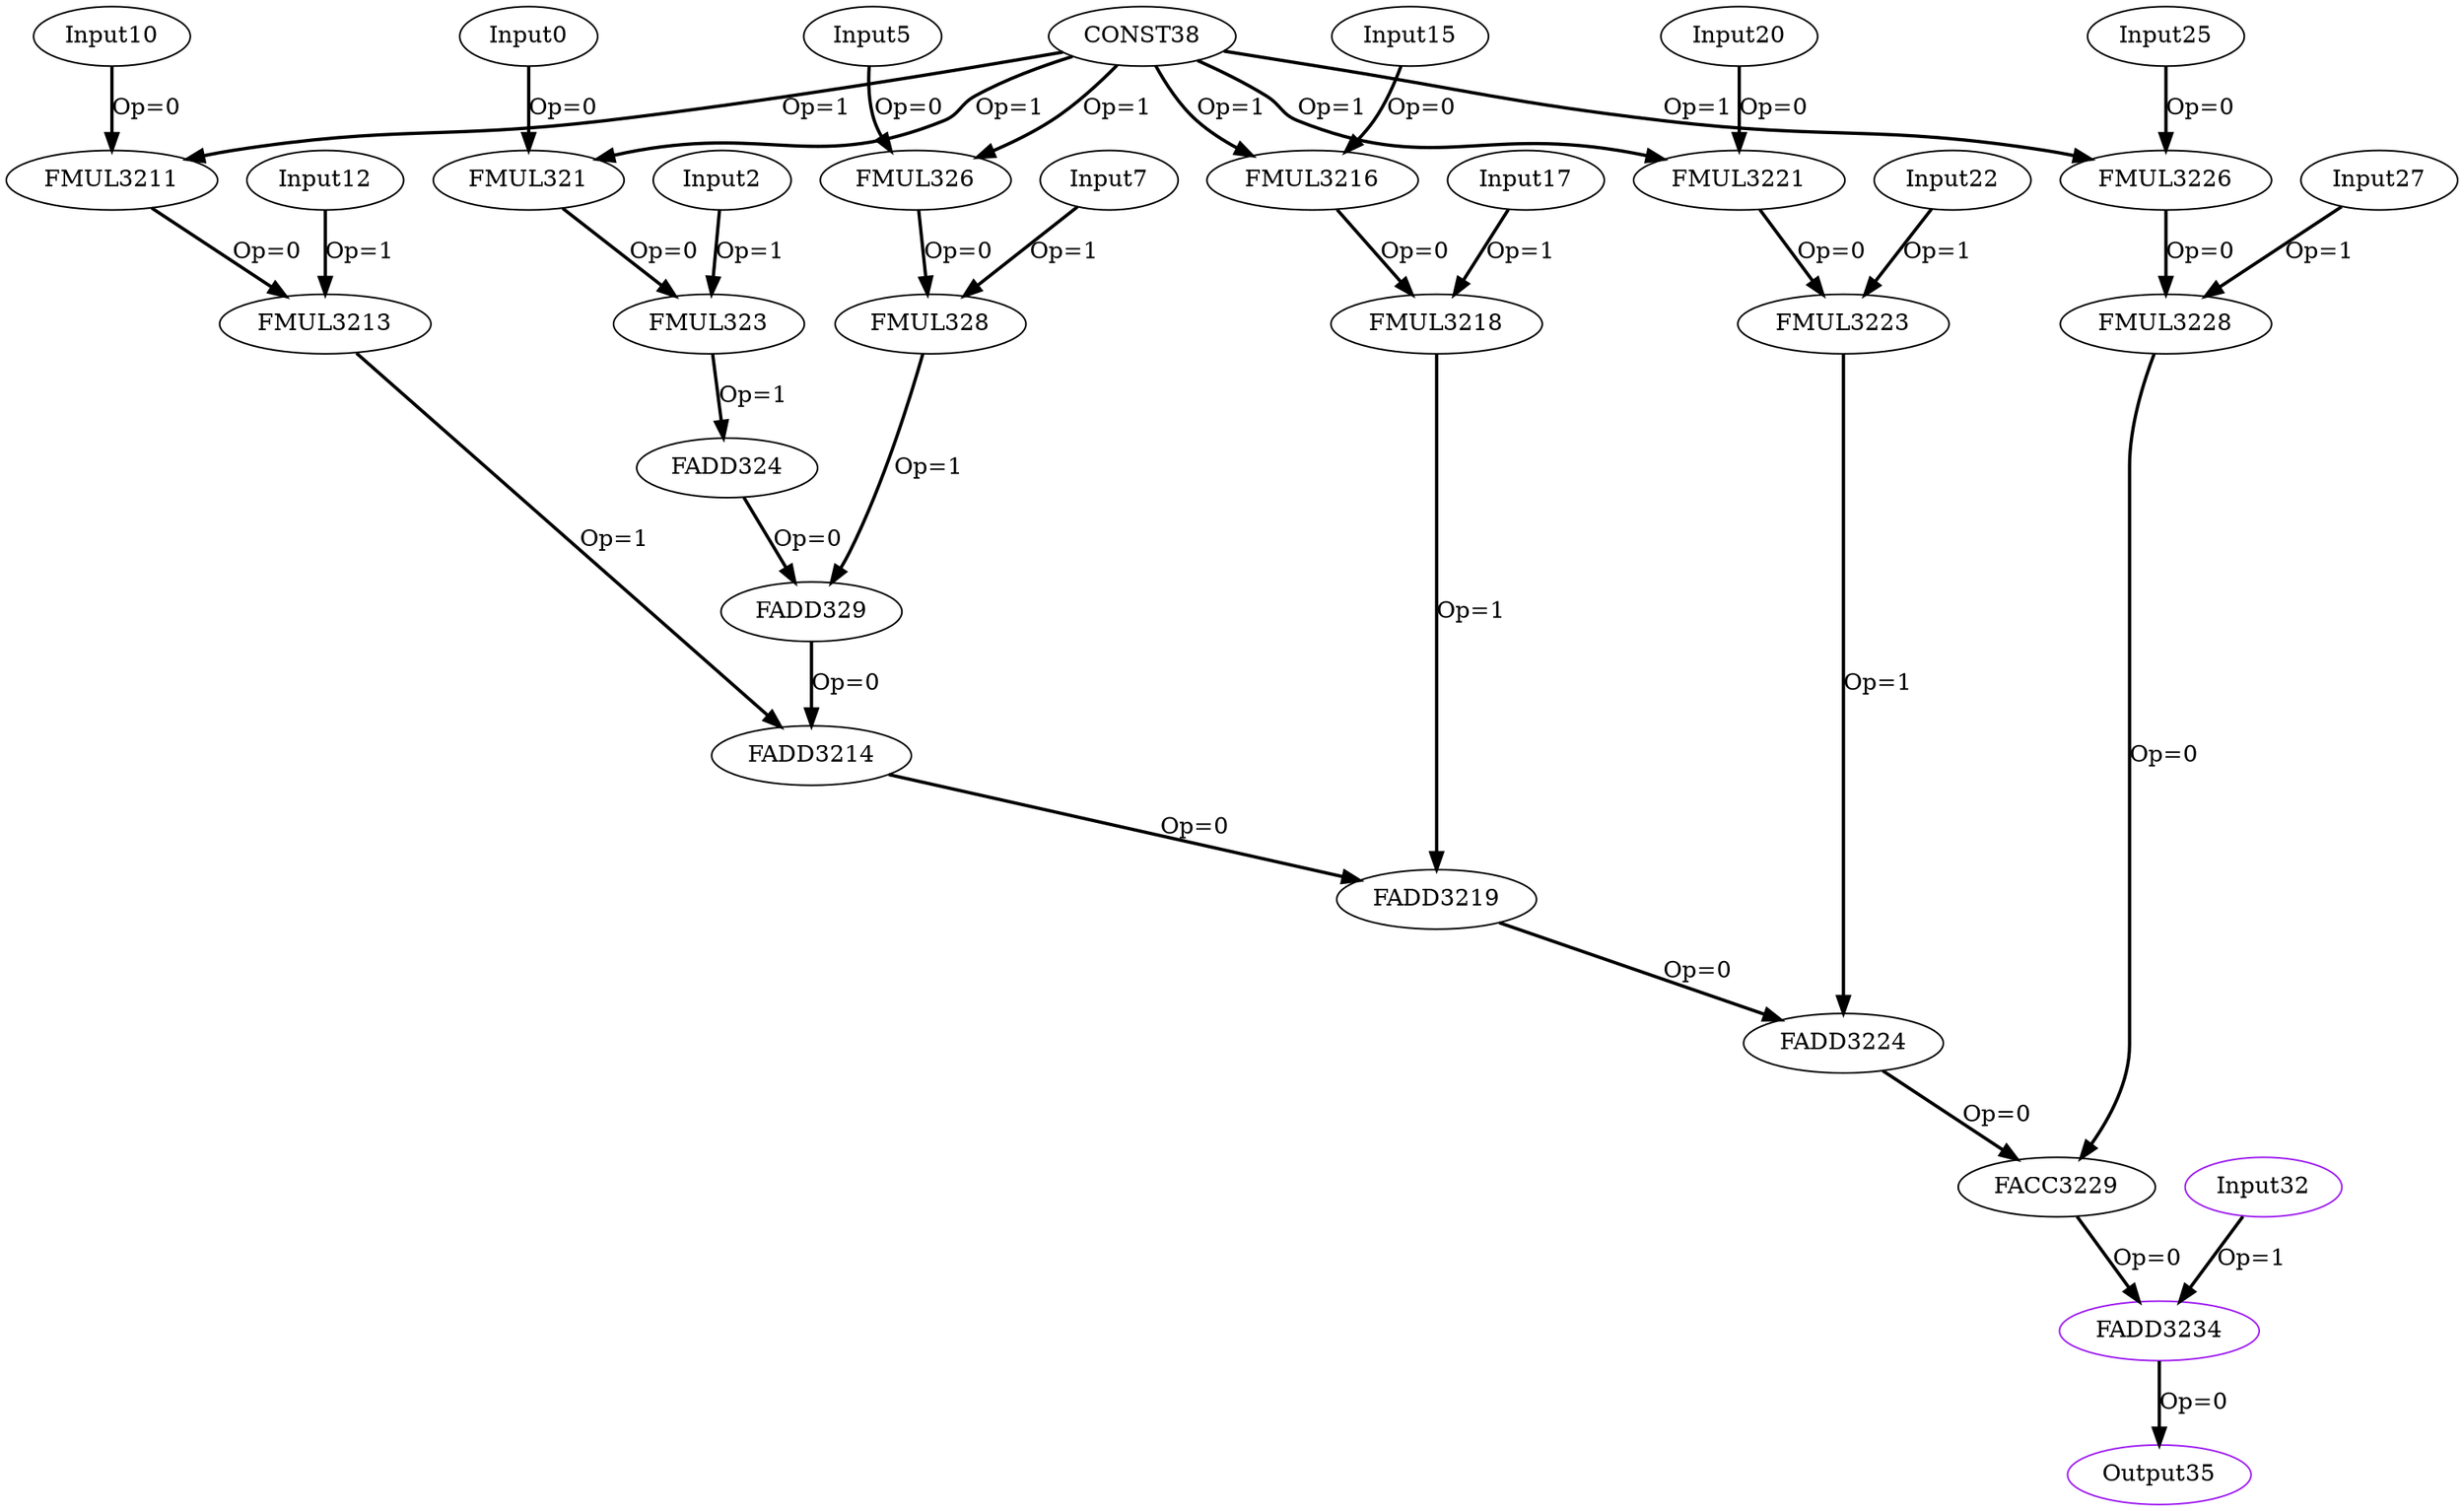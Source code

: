 Digraph G {
Input0[opcode = "Input", ref_name="kernel_gemm_1_1", size="120", offset="0,0", pattern="24,5,-96,25", color = black];
FMUL321[opcode = "FMUL32", color = black];
Input2[opcode = "Input", ref_name="kernel_gemm_1_2", size="3000", offset="0,0", pattern="600,5,-2396,25", color = black];
FMUL323[opcode = "FMUL32", color = black];
FADD324[opcode = "FADD32", color = black];
Input5[opcode = "Input", ref_name="kernel_gemm_1_1", size="120", offset="0,4", pattern="24,5,-96,25", color = black];
FMUL326[opcode = "FMUL32", color = black];
Input7[opcode = "Input", ref_name="kernel_gemm_1_2", size="3000", offset="0,100", pattern="600,5,-2396,25", color = black];
FMUL328[opcode = "FMUL32", color = black];
FADD329[opcode = "FADD32", color = black];
Input10[opcode = "Input", ref_name="kernel_gemm_1_1", size="120", offset="0,8", pattern="24,5,-96,25", color = black];
FMUL3211[opcode = "FMUL32", color = black];
Input12[opcode = "Input", ref_name="kernel_gemm_1_2", size="3000", offset="0,200", pattern="600,5,-2396,25", color = black];
FMUL3213[opcode = "FMUL32", color = black];
FADD3214[opcode = "FADD32", color = black];
Input15[opcode = "Input", ref_name="kernel_gemm_1_1", size="120", offset="0,12", pattern="24,5,-96,25", color = black];
FMUL3216[opcode = "FMUL32", color = black];
Input17[opcode = "Input", ref_name="kernel_gemm_1_2", size="3000", offset="0,300", pattern="600,5,-2396,25", color = black];
FMUL3218[opcode = "FMUL32", color = black];
FADD3219[opcode = "FADD32", color = black];
Input20[opcode = "Input", ref_name="kernel_gemm_1_1", size="120", offset="0,16", pattern="24,5,-96,25", color = black];
FMUL3221[opcode = "FMUL32", color = black];
Input22[opcode = "Input", ref_name="kernel_gemm_1_2", size="3000", offset="0,400", pattern="600,5,-2396,25", color = black];
FMUL3223[opcode = "FMUL32", color = black];
FADD3224[opcode = "FADD32", color = black];
Input25[opcode = "Input", ref_name="kernel_gemm_1_1", size="120", offset="0,20", pattern="24,5,-96,25", color = black];
FMUL3226[opcode = "FMUL32", color = black];
Input27[opcode = "Input", ref_name="kernel_gemm_1_2", size="3000", offset="0,500", pattern="600,5,-2396,25", color = black];
FMUL3228[opcode = "FMUL32", color = black];
FACC3229[opcode = "FACC32", acc_params="0,5,1,25", acc_first=1, color = black];
Input32[opcode = "Input", ref_name="kernel_gemm_1_0", size="100", offset="0,0", pattern="0,5,4,25", color = purple];
FADD3234[opcode = "FADD32", color = purple];
Output35[opcode = "Output", ref_name="kernel_gemm_1_3", size="100", offset="0,0", pattern="0,5,4,25", color = purple];
CONST38[opcode = "CONST", value="0x3FC00000", color = black];
Input0 -> FMUL321[color = black, style = bold, operand = 0, label = "Op=0"];
CONST38 -> FMUL321[color = black, style = bold, operand = 1, label = "Op=1"];
FMUL321 -> FMUL323[color = black, style = bold, operand = 0, label = "Op=0"];
Input2 -> FMUL323[color = black, style = bold, operand = 1, label = "Op=1"];
FMUL323 -> FADD324[color = black, style = bold, operand = 1, label = "Op=1"];
Input5 -> FMUL326[color = black, style = bold, operand = 0, label = "Op=0"];
CONST38 -> FMUL326[color = black, style = bold, operand = 1, label = "Op=1"];
FMUL326 -> FMUL328[color = black, style = bold, operand = 0, label = "Op=0"];
Input7 -> FMUL328[color = black, style = bold, operand = 1, label = "Op=1"];
FADD324 -> FADD329[color = black, style = bold, operand = 0, label = "Op=0"];
FMUL328 -> FADD329[color = black, style = bold, operand = 1, label = "Op=1"];
Input10 -> FMUL3211[color = black, style = bold, operand = 0, label = "Op=0"];
CONST38 -> FMUL3211[color = black, style = bold, operand = 1, label = "Op=1"];
FMUL3211 -> FMUL3213[color = black, style = bold, operand = 0, label = "Op=0"];
Input12 -> FMUL3213[color = black, style = bold, operand = 1, label = "Op=1"];
FADD329 -> FADD3214[color = black, style = bold, operand = 0, label = "Op=0"];
FMUL3213 -> FADD3214[color = black, style = bold, operand = 1, label = "Op=1"];
Input15 -> FMUL3216[color = black, style = bold, operand = 0, label = "Op=0"];
CONST38 -> FMUL3216[color = black, style = bold, operand = 1, label = "Op=1"];
FMUL3216 -> FMUL3218[color = black, style = bold, operand = 0, label = "Op=0"];
Input17 -> FMUL3218[color = black, style = bold, operand = 1, label = "Op=1"];
FADD3214 -> FADD3219[color = black, style = bold, operand = 0, label = "Op=0"];
FMUL3218 -> FADD3219[color = black, style = bold, operand = 1, label = "Op=1"];
Input20 -> FMUL3221[color = black, style = bold, operand = 0, label = "Op=0"];
CONST38 -> FMUL3221[color = black, style = bold, operand = 1, label = "Op=1"];
FMUL3221 -> FMUL3223[color = black, style = bold, operand = 0, label = "Op=0"];
Input22 -> FMUL3223[color = black, style = bold, operand = 1, label = "Op=1"];
FADD3219 -> FADD3224[color = black, style = bold, operand = 0, label = "Op=0"];
FMUL3223 -> FADD3224[color = black, style = bold, operand = 1, label = "Op=1"];
Input25 -> FMUL3226[color = black, style = bold, operand = 0, label = "Op=0"];
CONST38 -> FMUL3226[color = black, style = bold, operand = 1, label = "Op=1"];
FMUL3226 -> FMUL3228[color = black, style = bold, operand = 0, label = "Op=0"];
Input27 -> FMUL3228[color = black, style = bold, operand = 1, label = "Op=1"];
FADD3224 -> FACC3229[color = black, style = bold, operand = 0, label = "Op=0"];
FMUL3228 -> FACC3229[color = black, style = bold, operand = 0, label = "Op=0"];
Input32 -> FADD3234[color = black, style = bold, operand = 1, label = "Op=1"];
FADD3234 -> Output35[color = black, style = bold, operand = 0, label = "Op=0"];
FACC3229 -> FADD3234[color = black, style = bold, operand = 0, label = "Op=0"];
}
